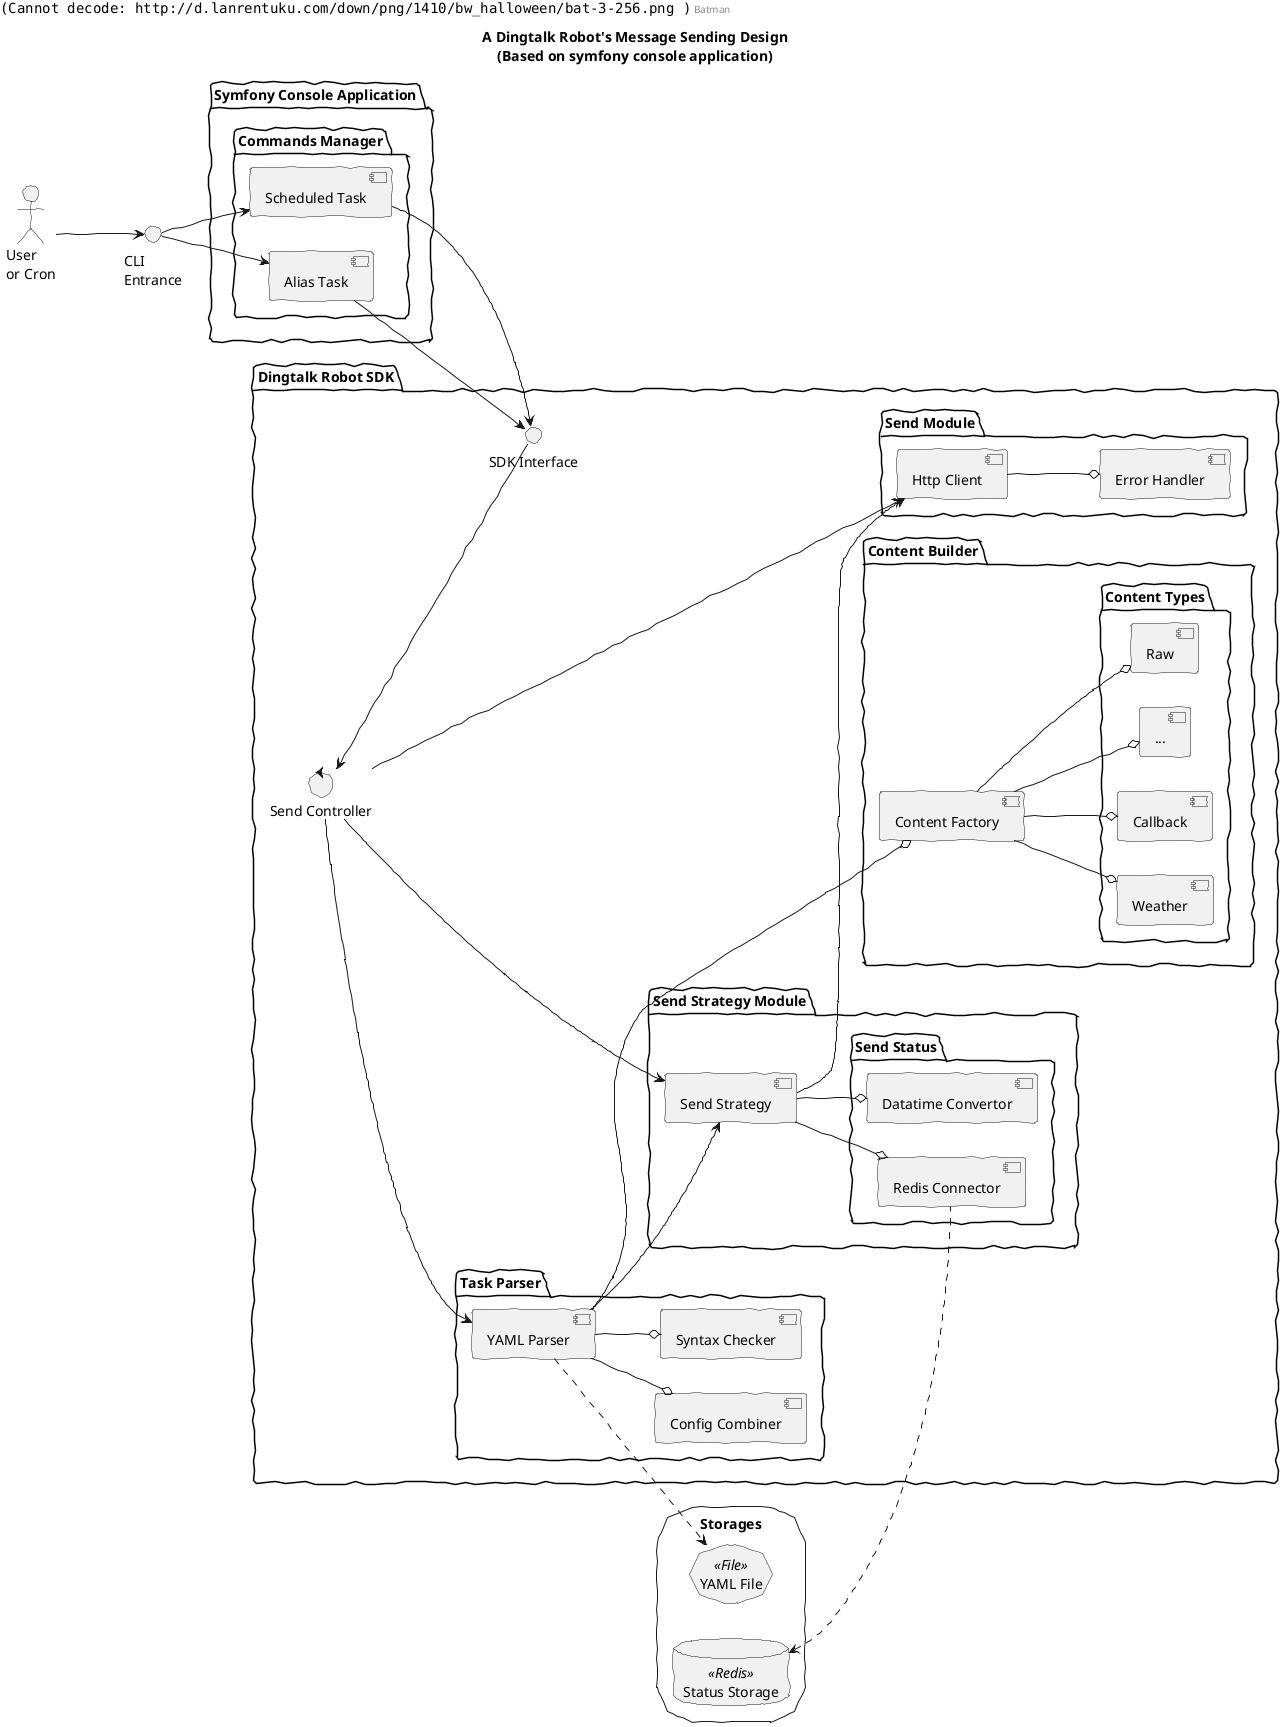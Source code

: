 @startuml

skinparam defaultFontName JIAOJIE
skinparam handwritten true
skinparam footerFontName WenQuanYi Zen Hei Mono


title
A Dingtalk Robot's Message Sending Design
(Based on symfony console application)
end title

left header
<img:http://d.lanrentuku.com/down/png/1410/bw_halloween/bat-3-256.png {scale=0.08}> Batman
end header

skinparam defaultFontName JIAOJIE
skinparam handwritten true
'skinparam footerFontName WenQuanYi Zen Hei Mono
'skinparam titleFontName WenQuanYi Zen Hei Mono
skinparam monochrome true


left to right direction
actor "User\nor Cron" as user
() "CLI\nEntrance" as cli

user --> cli

package "Symfony Console Application" {
    package "Commands Manager" {
        component "Scheduled Task"
        component "Alias Task"
    }
}

cli --> [Scheduled Task]
cli --> [Alias Task]

package "Dingtalk Robot SDK" {
    () "SDK Interface" as sdkapi
    
    control "Send Controller"

    package "Send Module" {
        component "Http Client"
        component "Error Handler"
    }

    package "Send Strategy Module" {
        package "Send Status" {
            component "Datatime Convertor"
            component "Redis Connector"
        }
        component "Send Strategy"
    }

    package "Task Parser" {
        component "YAML Parser"
        component "Config Combiner"
        component "Syntax Checker"
    }

    package "Content Builder" {
        component "Content Factory"
        package "Content Types" {
            component "Callback"
            component "Weather"
            component "Raw"
            component "..."
        }
    }
}

storage "Storages" {
    storage  "YAML File" << File >>
    database "Status Storage" <<Redis>>
}

[Content Factory] --o [Callback]
[Content Factory] --o [Weather]
[Content Factory] --o [Raw]
[Content Factory] --o [...]

[Scheduled Task] --> sdkapi
[Alias Task] --> sdkapi

[Send Controller] <-- sdkapi
[Send Controller] --> [YAML Parser]
[Send Controller] --> [Send Strategy]
[Send Controller] --> [Http Client]

[YAML Parser] --o [Syntax Checker]
[YAML Parser] --o [Config Combiner]
[YAML Parser] ---o [Content Factory]
[YAML Parser] --> [Send Strategy]

[Send Strategy] --o [Datatime Convertor]
[Status Storage] <.. [Redis Connector]
[Send Strategy] --o [Redis Connector]

[Http Client] --o [Error Handler]
[Send Strategy] --> [Http Client]



[YAML Parser] ..> [YAML File]





@enduml
